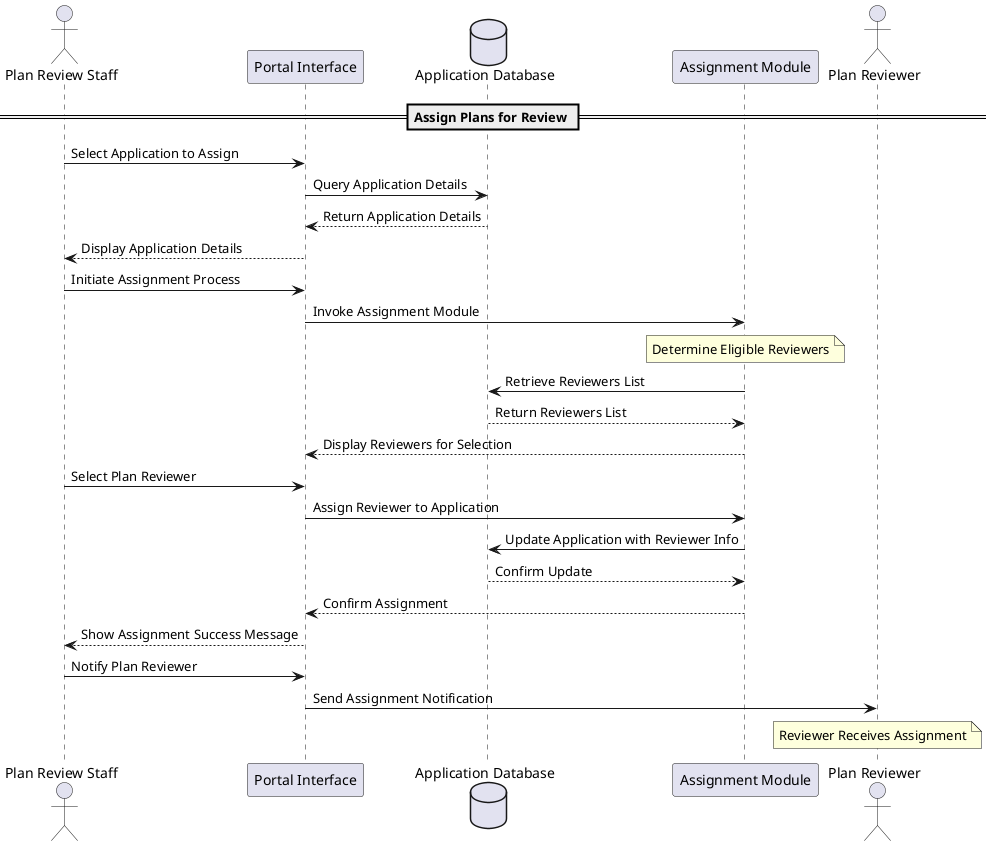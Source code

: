 @startuml
actor "Plan Review Staff" as staff
participant "Portal Interface" as portal
database "Application Database" as db
participant "Assignment Module" as assignment
actor "Plan Reviewer" as reviewer

== Assign Plans for Review ==
staff -> portal : Select Application to Assign
portal -> db : Query Application Details
db --> portal : Return Application Details
portal --> staff : Display Application Details

staff -> portal : Initiate Assignment Process
portal -> assignment : Invoke Assignment Module
note over assignment : Determine Eligible Reviewers

assignment -> db : Retrieve Reviewers List
db --> assignment : Return Reviewers List
assignment --> portal : Display Reviewers for Selection

staff -> portal : Select Plan Reviewer
portal -> assignment : Assign Reviewer to Application
assignment -> db : Update Application with Reviewer Info
db --> assignment : Confirm Update

assignment --> portal : Confirm Assignment
portal --> staff : Show Assignment Success Message
staff -> portal : Notify Plan Reviewer
portal -> reviewer : Send Assignment Notification
note over reviewer : Reviewer Receives Assignment

@enduml